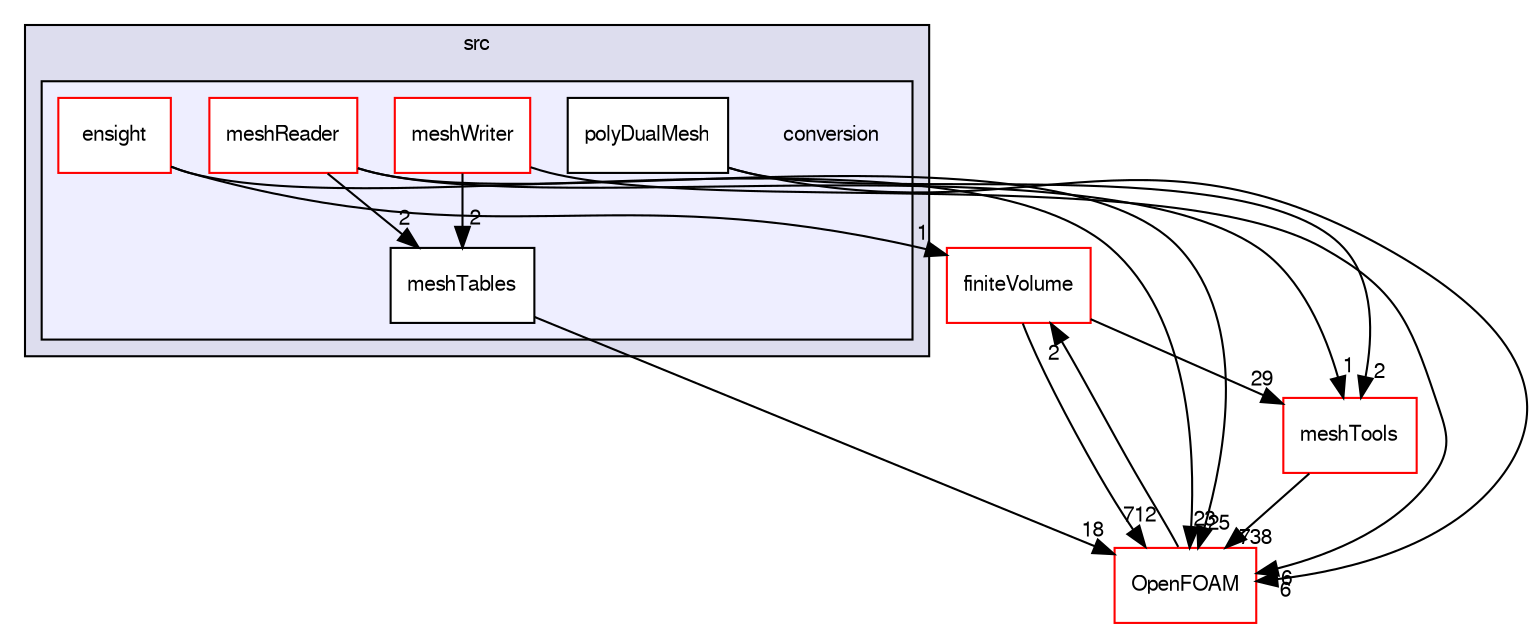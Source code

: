 digraph "src/conversion" {
  bgcolor=transparent;
  compound=true
  node [ fontsize="10", fontname="FreeSans"];
  edge [ labelfontsize="10", labelfontname="FreeSans"];
  subgraph clusterdir_68267d1309a1af8e8297ef4c3efbcdba {
    graph [ bgcolor="#ddddee", pencolor="black", label="src" fontname="FreeSans", fontsize="10", URL="dir_68267d1309a1af8e8297ef4c3efbcdba.html"]
  subgraph clusterdir_22e3beccf9f956a3c7bfcabae9a0dde0 {
    graph [ bgcolor="#eeeeff", pencolor="black", label="" URL="dir_22e3beccf9f956a3c7bfcabae9a0dde0.html"];
    dir_22e3beccf9f956a3c7bfcabae9a0dde0 [shape=plaintext label="conversion"];
    dir_ea557581701e2200716639a7a165012d [shape=box label="ensight" color="red" fillcolor="white" style="filled" URL="dir_ea557581701e2200716639a7a165012d.html"];
    dir_697755021aaac68d5906cfd9ff626dd9 [shape=box label="meshReader" color="red" fillcolor="white" style="filled" URL="dir_697755021aaac68d5906cfd9ff626dd9.html"];
    dir_361c5d4ca892f30ce05586fb2c66f9b1 [shape=box label="meshTables" color="black" fillcolor="white" style="filled" URL="dir_361c5d4ca892f30ce05586fb2c66f9b1.html"];
    dir_71256a56b8286fe4549ede75413af27b [shape=box label="meshWriter" color="red" fillcolor="white" style="filled" URL="dir_71256a56b8286fe4549ede75413af27b.html"];
    dir_2b4df0b02b956700cf21eed997649c29 [shape=box label="polyDualMesh" color="black" fillcolor="white" style="filled" URL="dir_2b4df0b02b956700cf21eed997649c29.html"];
  }
  }
  dir_9bd15774b555cf7259a6fa18f99fe99b [shape=box label="finiteVolume" color="red" URL="dir_9bd15774b555cf7259a6fa18f99fe99b.html"];
  dir_ae30ad0bef50cf391b24c614251bb9fd [shape=box label="meshTools" color="red" URL="dir_ae30ad0bef50cf391b24c614251bb9fd.html"];
  dir_c5473ff19b20e6ec4dfe5c310b3778a8 [shape=box label="OpenFOAM" color="red" URL="dir_c5473ff19b20e6ec4dfe5c310b3778a8.html"];
  dir_9bd15774b555cf7259a6fa18f99fe99b->dir_ae30ad0bef50cf391b24c614251bb9fd [headlabel="29", labeldistance=1.5 headhref="dir_000749_001586.html"];
  dir_9bd15774b555cf7259a6fa18f99fe99b->dir_c5473ff19b20e6ec4dfe5c310b3778a8 [headlabel="712", labeldistance=1.5 headhref="dir_000749_001732.html"];
  dir_71256a56b8286fe4549ede75413af27b->dir_361c5d4ca892f30ce05586fb2c66f9b1 [headlabel="2", labeldistance=1.5 headhref="dir_000628_000627.html"];
  dir_71256a56b8286fe4549ede75413af27b->dir_c5473ff19b20e6ec4dfe5c310b3778a8 [headlabel="6", labeldistance=1.5 headhref="dir_000628_001732.html"];
  dir_ae30ad0bef50cf391b24c614251bb9fd->dir_c5473ff19b20e6ec4dfe5c310b3778a8 [headlabel="738", labeldistance=1.5 headhref="dir_001586_001732.html"];
  dir_2b4df0b02b956700cf21eed997649c29->dir_ae30ad0bef50cf391b24c614251bb9fd [headlabel="2", labeldistance=1.5 headhref="dir_000630_001586.html"];
  dir_2b4df0b02b956700cf21eed997649c29->dir_c5473ff19b20e6ec4dfe5c310b3778a8 [headlabel="6", labeldistance=1.5 headhref="dir_000630_001732.html"];
  dir_697755021aaac68d5906cfd9ff626dd9->dir_ae30ad0bef50cf391b24c614251bb9fd [headlabel="1", labeldistance=1.5 headhref="dir_000625_001586.html"];
  dir_697755021aaac68d5906cfd9ff626dd9->dir_361c5d4ca892f30ce05586fb2c66f9b1 [headlabel="2", labeldistance=1.5 headhref="dir_000625_000627.html"];
  dir_697755021aaac68d5906cfd9ff626dd9->dir_c5473ff19b20e6ec4dfe5c310b3778a8 [headlabel="25", labeldistance=1.5 headhref="dir_000625_001732.html"];
  dir_361c5d4ca892f30ce05586fb2c66f9b1->dir_c5473ff19b20e6ec4dfe5c310b3778a8 [headlabel="18", labeldistance=1.5 headhref="dir_000627_001732.html"];
  dir_c5473ff19b20e6ec4dfe5c310b3778a8->dir_9bd15774b555cf7259a6fa18f99fe99b [headlabel="2", labeldistance=1.5 headhref="dir_001732_000749.html"];
  dir_ea557581701e2200716639a7a165012d->dir_9bd15774b555cf7259a6fa18f99fe99b [headlabel="1", labeldistance=1.5 headhref="dir_000622_000749.html"];
  dir_ea557581701e2200716639a7a165012d->dir_c5473ff19b20e6ec4dfe5c310b3778a8 [headlabel="23", labeldistance=1.5 headhref="dir_000622_001732.html"];
}
